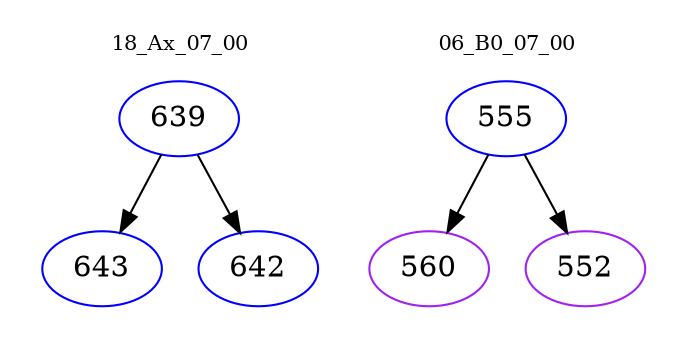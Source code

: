 digraph{
subgraph cluster_0 {
color = white
label = "18_Ax_07_00";
fontsize=10;
T0_639 [label="639", color="blue"]
T0_639 -> T0_643 [color="black"]
T0_643 [label="643", color="blue"]
T0_639 -> T0_642 [color="black"]
T0_642 [label="642", color="blue"]
}
subgraph cluster_1 {
color = white
label = "06_B0_07_00";
fontsize=10;
T1_555 [label="555", color="blue"]
T1_555 -> T1_560 [color="black"]
T1_560 [label="560", color="purple"]
T1_555 -> T1_552 [color="black"]
T1_552 [label="552", color="purple"]
}
}
